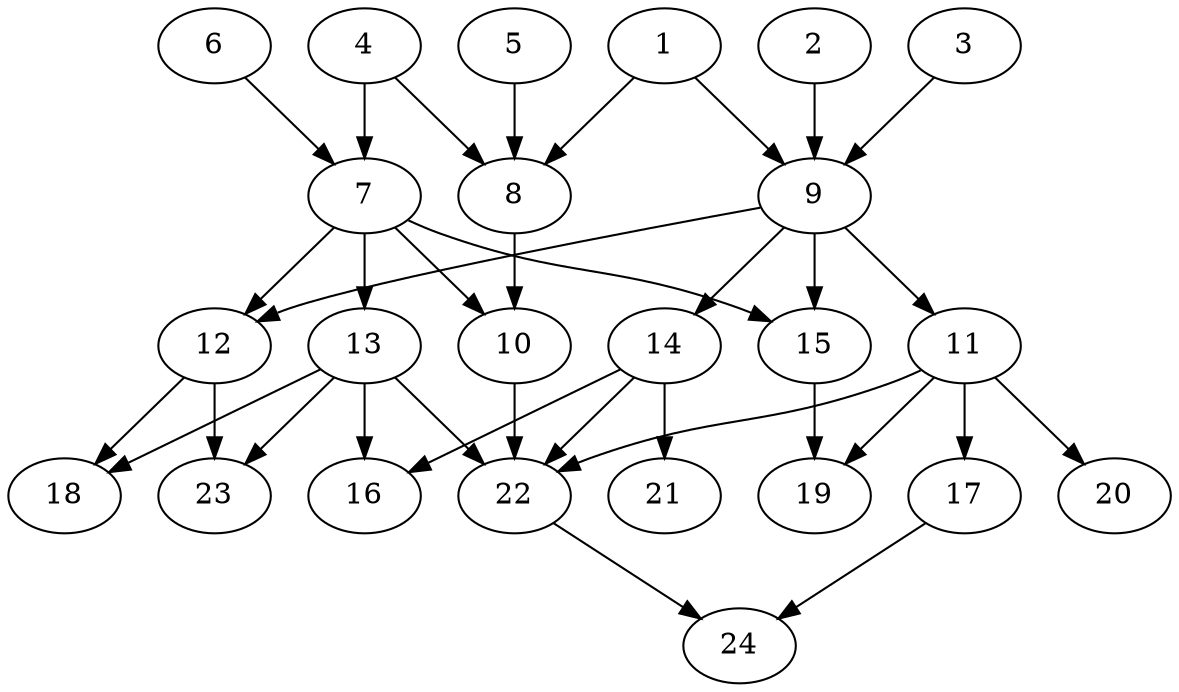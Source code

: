 // DAG (tier=2-normal, mode=data, n=24, ccr=0.417, fat=0.592, density=0.551, regular=0.577, jump=0.168, mindata=2097152, maxdata=16777216)
// DAG automatically generated by daggen at Sun Aug 24 16:33:34 2025
// /home/ermia/Project/Environments/daggen/bin/daggen --dot --ccr 0.417 --fat 0.592 --regular 0.577 --density 0.551 --jump 0.168 --mindata 2097152 --maxdata 16777216 -n 24 
digraph G {
  1 [size="2090601418905232", alpha="0.02", expect_size="1045300709452616"]
  1 -> 8 [size ="69530160201728"]
  1 -> 9 [size ="69530160201728"]
  2 [size="46031985949257920", alpha="0.13", expect_size="23015992974628960"]
  2 -> 9 [size ="721168495542272"]
  3 [size="2777932453124713218048", alpha="0.16", expect_size="1388966226562356609024"]
  3 -> 9 [size ="1580900152246272"]
  4 [size="3818606803568931373056", alpha="0.20", expect_size="1909303401784465686528"]
  4 -> 7 [size ="1954459227783168"]
  4 -> 8 [size ="1954459227783168"]
  5 [size="1770102846640772608", alpha="0.17", expect_size="885051423320386304"]
  5 -> 8 [size ="1466950911787008"]
  6 [size="31535581925500964", alpha="0.04", expect_size="15767790962750482"]
  6 -> 7 [size ="930843195342848"]
  7 [size="184783742520983296", alpha="0.05", expect_size="92391871260491648"]
  7 -> 10 [size ="240641783103488"]
  7 -> 12 [size ="240641783103488"]
  7 -> 13 [size ="240641783103488"]
  7 -> 15 [size ="240641783103488"]
  8 [size="74010256934023168", alpha="0.17", expect_size="37005128467011584"]
  8 -> 10 [size ="1571012005068800"]
  9 [size="2938872865950652", alpha="0.12", expect_size="1469436432975326"]
  9 -> 11 [size ="95438275346432"]
  9 -> 12 [size ="95438275346432"]
  9 -> 14 [size ="95438275346432"]
  9 -> 15 [size ="95438275346432"]
  10 [size="1470945380897114624", alpha="0.04", expect_size="735472690448557312"]
  10 -> 22 [size ="515479298899968"]
  11 [size="1972363767985631232", alpha="0.09", expect_size="986181883992815616"]
  11 -> 17 [size ="792379195916288"]
  11 -> 19 [size ="792379195916288"]
  11 -> 20 [size ="792379195916288"]
  11 -> 22 [size ="792379195916288"]
  12 [size="13579804247262310", alpha="0.01", expect_size="6789902123631155"]
  12 -> 18 [size ="292601659916288"]
  12 -> 23 [size ="292601659916288"]
  13 [size="2506930158300306432", alpha="0.12", expect_size="1253465079150153216"]
  13 -> 16 [size ="2243012310597632"]
  13 -> 18 [size ="2243012310597632"]
  13 -> 22 [size ="2243012310597632"]
  13 -> 23 [size ="2243012310597632"]
  14 [size="2140735702534816006144", alpha="0.19", expect_size="1070367851267408003072"]
  14 -> 16 [size ="1328817549344768"]
  14 -> 21 [size ="1328817549344768"]
  14 -> 22 [size ="1328817549344768"]
  15 [size="106364907909485166592", alpha="0.20", expect_size="53182453954742583296"]
  15 -> 19 [size ="179592790802432"]
  16 [size="294453043232847360", alpha="0.08", expect_size="147226521616423680"]
  17 [size="1463329111361529577472", alpha="0.01", expect_size="731664555680764788736"]
  17 -> 24 [size ="1031140857085952"]
  18 [size="2461162403983785984000", alpha="0.06", expect_size="1230581201991892992000"]
  19 [size="72933973812034256", alpha="0.07", expect_size="36466986906017128"]
  20 [size="4412906623173885165568", alpha="0.19", expect_size="2206453311586942582784"]
  21 [size="820934527759801122816", alpha="0.05", expect_size="410467263879900561408"]
  22 [size="10187257780892192", alpha="0.10", expect_size="5093628890446096"]
  22 -> 24 [size ="353982614601728"]
  23 [size="3206753129019672576", alpha="0.05", expect_size="1603376564509836288"]
  24 [size="1391505931967796992", alpha="0.06", expect_size="695752965983898496"]
}